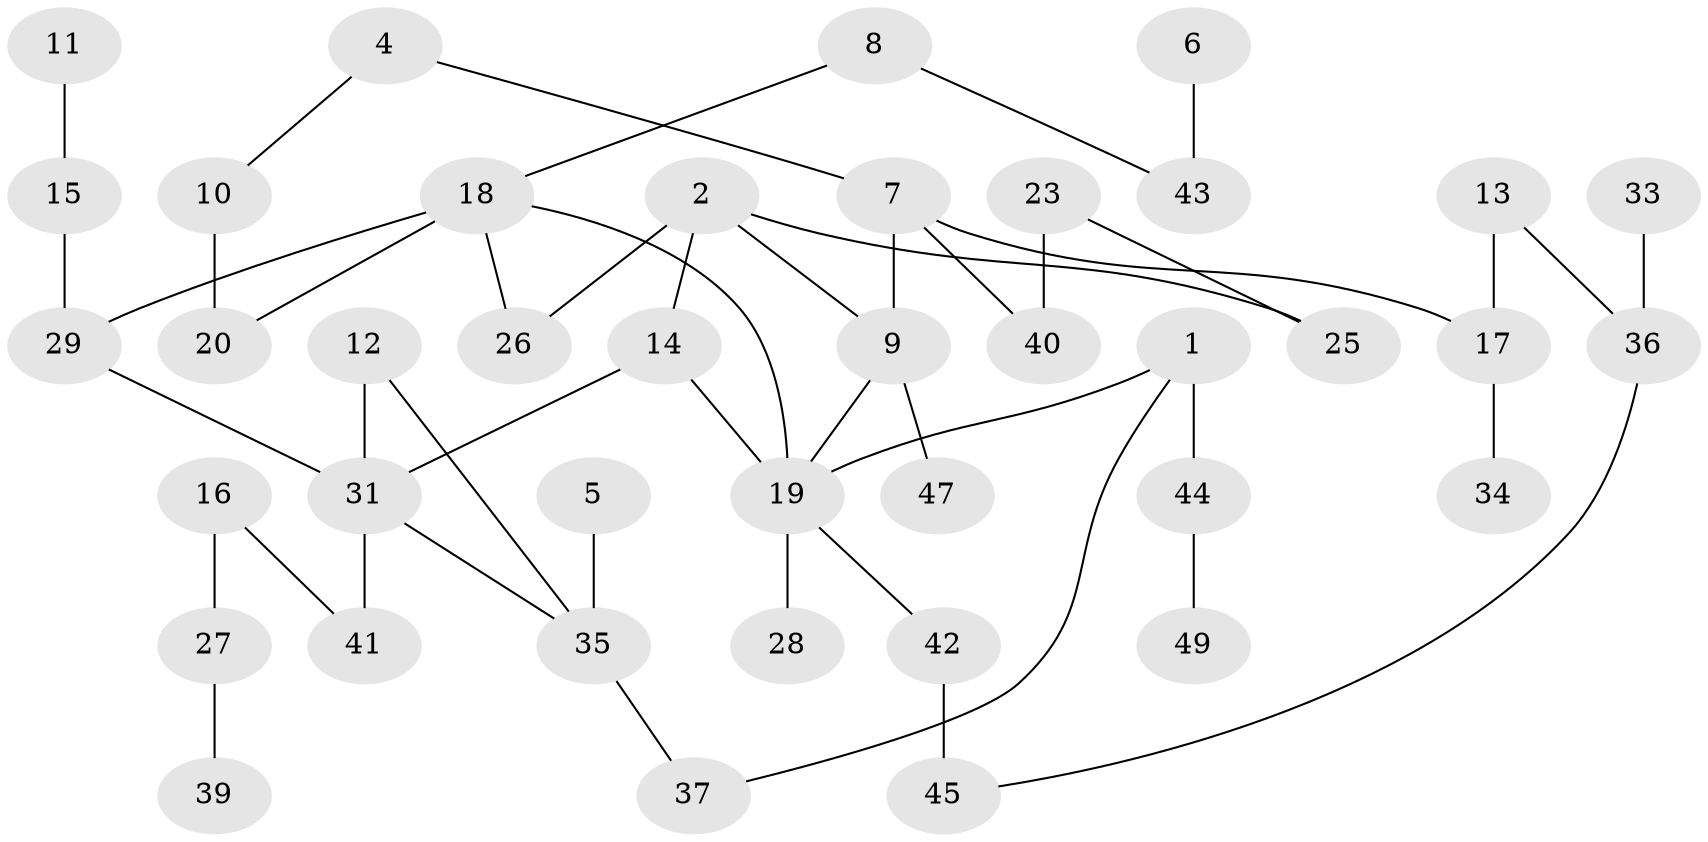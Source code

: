 // original degree distribution, {2: 0.3163265306122449, 3: 0.17346938775510204, 0: 0.08163265306122448, 1: 0.3163265306122449, 4: 0.07142857142857142, 5: 0.030612244897959183, 7: 0.01020408163265306}
// Generated by graph-tools (version 1.1) at 2025/33/03/09/25 02:33:57]
// undirected, 40 vertices, 47 edges
graph export_dot {
graph [start="1"]
  node [color=gray90,style=filled];
  1;
  2;
  4;
  5;
  6;
  7;
  8;
  9;
  10;
  11;
  12;
  13;
  14;
  15;
  16;
  17;
  18;
  19;
  20;
  23;
  25;
  26;
  27;
  28;
  29;
  31;
  33;
  34;
  35;
  36;
  37;
  39;
  40;
  41;
  42;
  43;
  44;
  45;
  47;
  49;
  1 -- 19 [weight=1.0];
  1 -- 37 [weight=1.0];
  1 -- 44 [weight=1.0];
  2 -- 9 [weight=1.0];
  2 -- 14 [weight=1.0];
  2 -- 25 [weight=1.0];
  2 -- 26 [weight=1.0];
  4 -- 7 [weight=1.0];
  4 -- 10 [weight=1.0];
  5 -- 35 [weight=2.0];
  6 -- 43 [weight=1.0];
  7 -- 9 [weight=1.0];
  7 -- 17 [weight=1.0];
  7 -- 40 [weight=1.0];
  8 -- 18 [weight=1.0];
  8 -- 43 [weight=1.0];
  9 -- 19 [weight=1.0];
  9 -- 47 [weight=1.0];
  10 -- 20 [weight=2.0];
  11 -- 15 [weight=1.0];
  12 -- 31 [weight=1.0];
  12 -- 35 [weight=1.0];
  13 -- 17 [weight=1.0];
  13 -- 36 [weight=1.0];
  14 -- 19 [weight=1.0];
  14 -- 31 [weight=1.0];
  15 -- 29 [weight=1.0];
  16 -- 27 [weight=1.0];
  16 -- 41 [weight=1.0];
  17 -- 34 [weight=1.0];
  18 -- 19 [weight=1.0];
  18 -- 20 [weight=1.0];
  18 -- 26 [weight=1.0];
  18 -- 29 [weight=2.0];
  19 -- 28 [weight=1.0];
  19 -- 42 [weight=1.0];
  23 -- 25 [weight=1.0];
  23 -- 40 [weight=1.0];
  27 -- 39 [weight=1.0];
  29 -- 31 [weight=1.0];
  31 -- 35 [weight=1.0];
  31 -- 41 [weight=2.0];
  33 -- 36 [weight=1.0];
  35 -- 37 [weight=1.0];
  36 -- 45 [weight=1.0];
  42 -- 45 [weight=2.0];
  44 -- 49 [weight=1.0];
}
